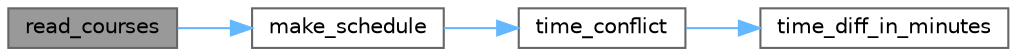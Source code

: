 digraph "read_courses"
{
 // LATEX_PDF_SIZE
  bgcolor="transparent";
  edge [fontname=Helvetica,fontsize=10,labelfontname=Helvetica,labelfontsize=10];
  node [fontname=Helvetica,fontsize=10,shape=box,height=0.2,width=0.4];
  rankdir="LR";
  Node1 [id="Node000001",label="read_courses",height=0.2,width=0.4,color="gray40", fillcolor="grey60", style="filled", fontcolor="black",tooltip=" "];
  Node1 -> Node2 [id="edge1_Node000001_Node000002",color="steelblue1",style="solid",tooltip=" "];
  Node2 [id="Node000002",label="make_schedule",height=0.2,width=0.4,color="grey40", fillcolor="white", style="filled",URL="$schedule__maker_8cpp.html#ac55230e981ba928560168541126d3a00",tooltip=" "];
  Node2 -> Node3 [id="edge2_Node000002_Node000003",color="steelblue1",style="solid",tooltip=" "];
  Node3 [id="Node000003",label="time_conflict",height=0.2,width=0.4,color="grey40", fillcolor="white", style="filled",URL="$schedule__maker_8cpp.html#aaa4b199053a37d93320364c8459d7ded",tooltip=" "];
  Node3 -> Node4 [id="edge3_Node000003_Node000004",color="steelblue1",style="solid",tooltip=" "];
  Node4 [id="Node000004",label="time_diff_in_minutes",height=0.2,width=0.4,color="grey40", fillcolor="white", style="filled",URL="$schedule__maker_8cpp.html#ab756784d7a4d58f3c8ba9c042d42a1cb",tooltip=" "];
}
